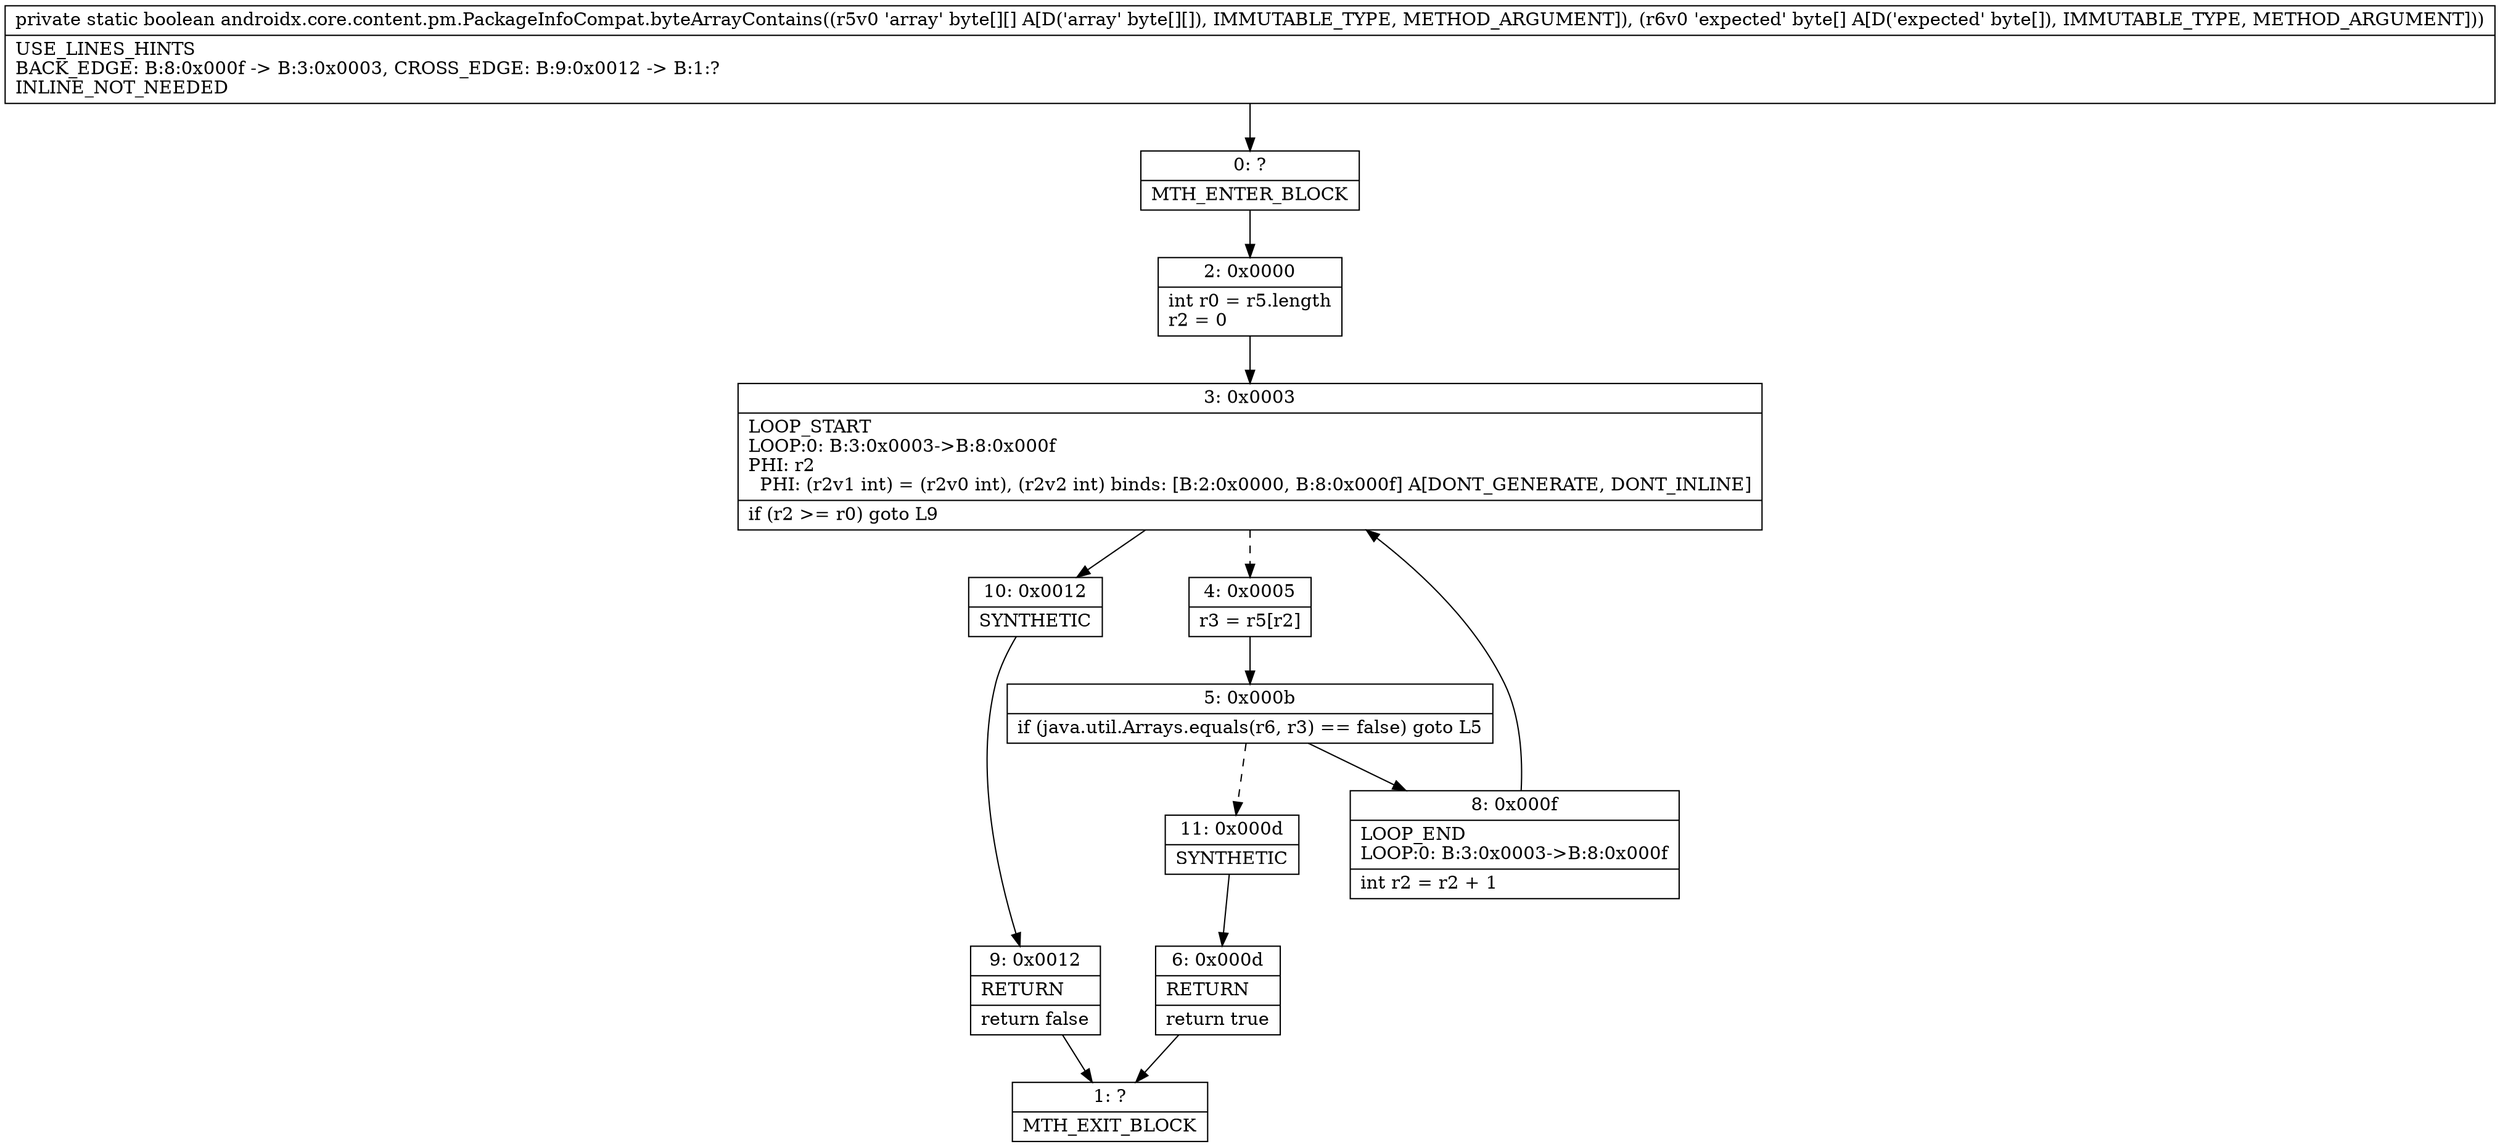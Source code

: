 digraph "CFG forandroidx.core.content.pm.PackageInfoCompat.byteArrayContains([[B[B)Z" {
Node_0 [shape=record,label="{0\:\ ?|MTH_ENTER_BLOCK\l}"];
Node_2 [shape=record,label="{2\:\ 0x0000|int r0 = r5.length\lr2 = 0\l}"];
Node_3 [shape=record,label="{3\:\ 0x0003|LOOP_START\lLOOP:0: B:3:0x0003\-\>B:8:0x000f\lPHI: r2 \l  PHI: (r2v1 int) = (r2v0 int), (r2v2 int) binds: [B:2:0x0000, B:8:0x000f] A[DONT_GENERATE, DONT_INLINE]\l|if (r2 \>= r0) goto L9\l}"];
Node_4 [shape=record,label="{4\:\ 0x0005|r3 = r5[r2]\l}"];
Node_5 [shape=record,label="{5\:\ 0x000b|if (java.util.Arrays.equals(r6, r3) == false) goto L5\l}"];
Node_8 [shape=record,label="{8\:\ 0x000f|LOOP_END\lLOOP:0: B:3:0x0003\-\>B:8:0x000f\l|int r2 = r2 + 1\l}"];
Node_11 [shape=record,label="{11\:\ 0x000d|SYNTHETIC\l}"];
Node_6 [shape=record,label="{6\:\ 0x000d|RETURN\l|return true\l}"];
Node_1 [shape=record,label="{1\:\ ?|MTH_EXIT_BLOCK\l}"];
Node_10 [shape=record,label="{10\:\ 0x0012|SYNTHETIC\l}"];
Node_9 [shape=record,label="{9\:\ 0x0012|RETURN\l|return false\l}"];
MethodNode[shape=record,label="{private static boolean androidx.core.content.pm.PackageInfoCompat.byteArrayContains((r5v0 'array' byte[][] A[D('array' byte[][]), IMMUTABLE_TYPE, METHOD_ARGUMENT]), (r6v0 'expected' byte[] A[D('expected' byte[]), IMMUTABLE_TYPE, METHOD_ARGUMENT]))  | USE_LINES_HINTS\lBACK_EDGE: B:8:0x000f \-\> B:3:0x0003, CROSS_EDGE: B:9:0x0012 \-\> B:1:?\lINLINE_NOT_NEEDED\l}"];
MethodNode -> Node_0;Node_0 -> Node_2;
Node_2 -> Node_3;
Node_3 -> Node_4[style=dashed];
Node_3 -> Node_10;
Node_4 -> Node_5;
Node_5 -> Node_8;
Node_5 -> Node_11[style=dashed];
Node_8 -> Node_3;
Node_11 -> Node_6;
Node_6 -> Node_1;
Node_10 -> Node_9;
Node_9 -> Node_1;
}

